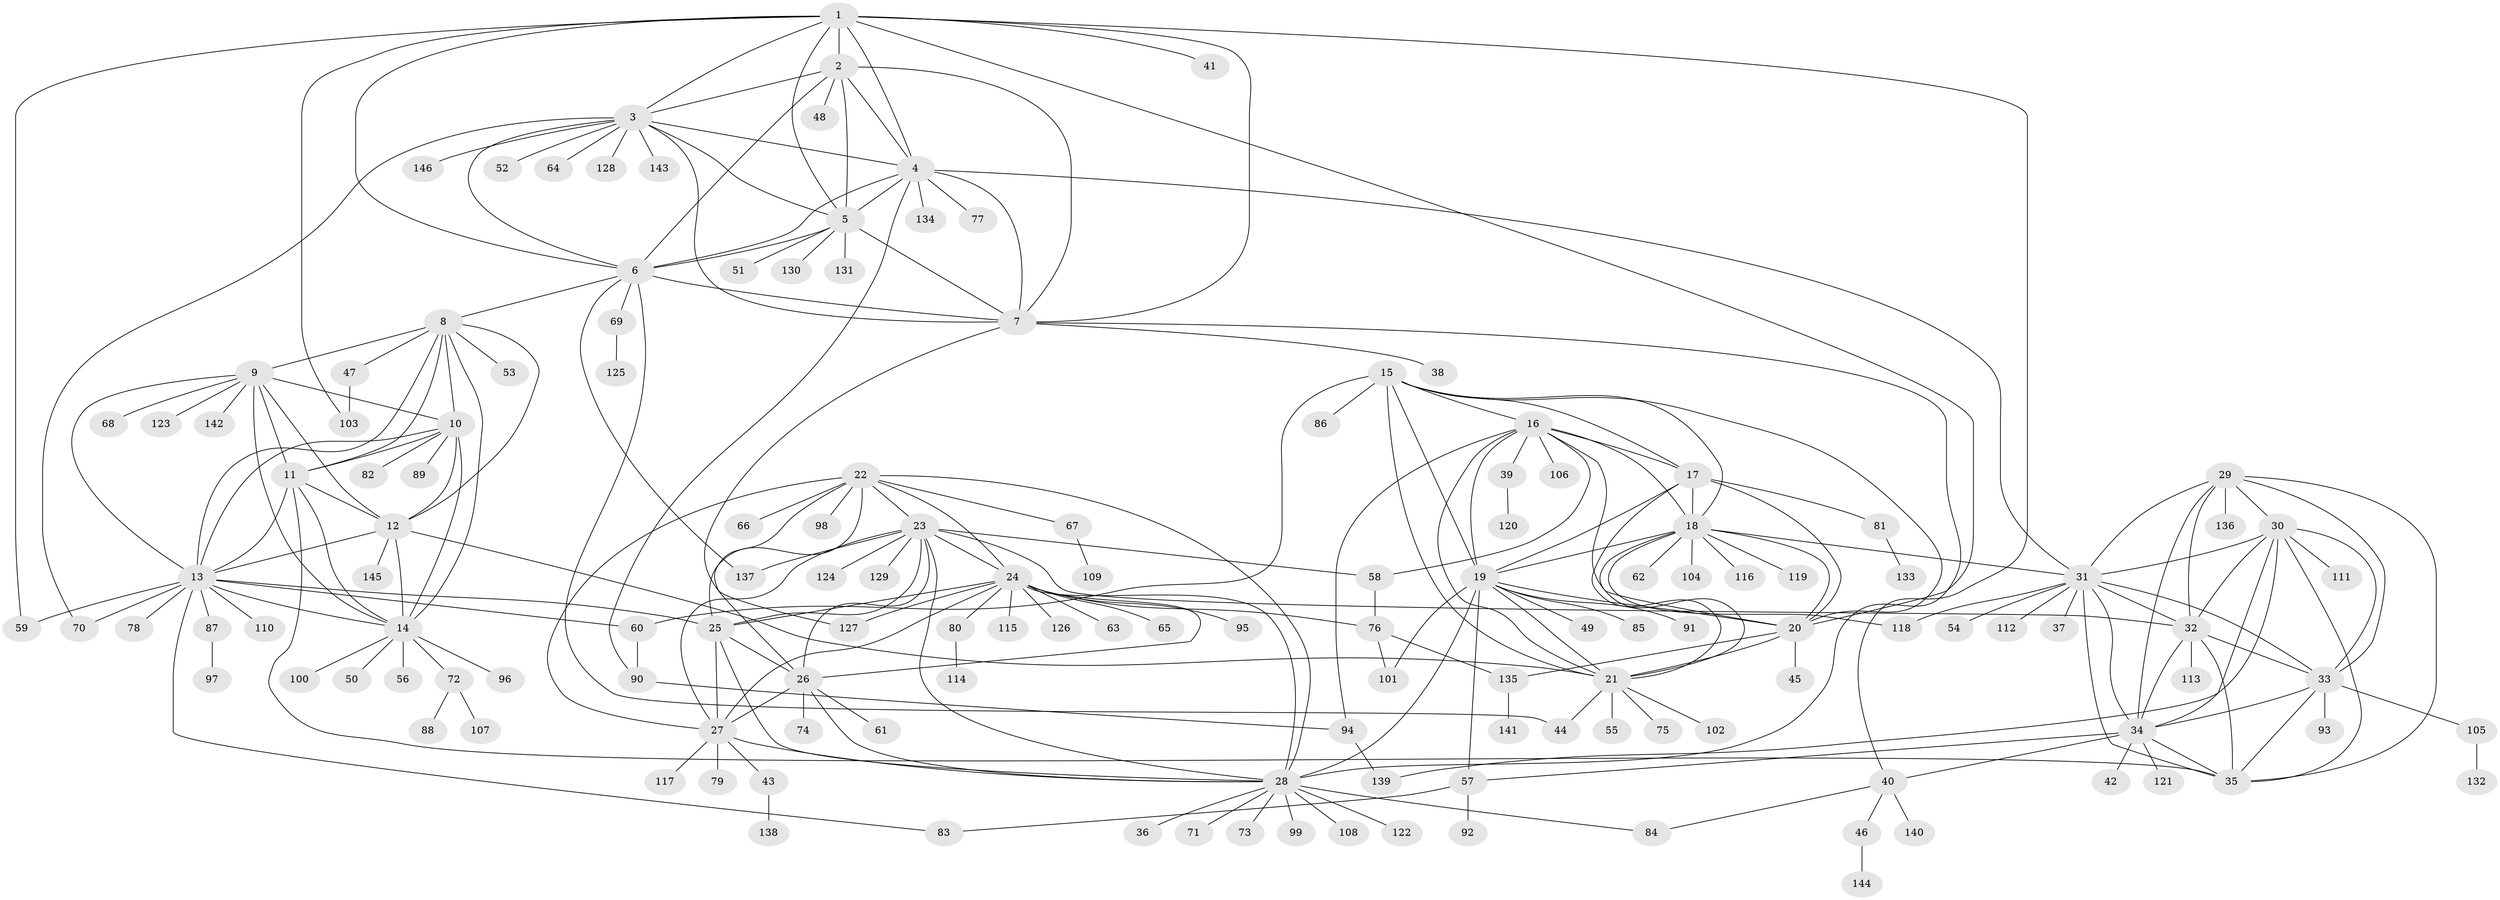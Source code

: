 // coarse degree distribution, {3: 0.09090909090909091, 4: 0.06818181818181818, 2: 0.09090909090909091, 13: 0.045454545454545456, 1: 0.5681818181818182, 5: 0.022727272727272728, 6: 0.022727272727272728, 7: 0.022727272727272728, 11: 0.022727272727272728, 14: 0.022727272727272728, 8: 0.022727272727272728}
// Generated by graph-tools (version 1.1) at 2025/37/03/04/25 23:37:39]
// undirected, 146 vertices, 245 edges
graph export_dot {
  node [color=gray90,style=filled];
  1;
  2;
  3;
  4;
  5;
  6;
  7;
  8;
  9;
  10;
  11;
  12;
  13;
  14;
  15;
  16;
  17;
  18;
  19;
  20;
  21;
  22;
  23;
  24;
  25;
  26;
  27;
  28;
  29;
  30;
  31;
  32;
  33;
  34;
  35;
  36;
  37;
  38;
  39;
  40;
  41;
  42;
  43;
  44;
  45;
  46;
  47;
  48;
  49;
  50;
  51;
  52;
  53;
  54;
  55;
  56;
  57;
  58;
  59;
  60;
  61;
  62;
  63;
  64;
  65;
  66;
  67;
  68;
  69;
  70;
  71;
  72;
  73;
  74;
  75;
  76;
  77;
  78;
  79;
  80;
  81;
  82;
  83;
  84;
  85;
  86;
  87;
  88;
  89;
  90;
  91;
  92;
  93;
  94;
  95;
  96;
  97;
  98;
  99;
  100;
  101;
  102;
  103;
  104;
  105;
  106;
  107;
  108;
  109;
  110;
  111;
  112;
  113;
  114;
  115;
  116;
  117;
  118;
  119;
  120;
  121;
  122;
  123;
  124;
  125;
  126;
  127;
  128;
  129;
  130;
  131;
  132;
  133;
  134;
  135;
  136;
  137;
  138;
  139;
  140;
  141;
  142;
  143;
  144;
  145;
  146;
  1 -- 2;
  1 -- 3;
  1 -- 4;
  1 -- 5;
  1 -- 6;
  1 -- 7;
  1 -- 20;
  1 -- 40;
  1 -- 41;
  1 -- 59;
  1 -- 103;
  2 -- 3;
  2 -- 4;
  2 -- 5;
  2 -- 6;
  2 -- 7;
  2 -- 48;
  3 -- 4;
  3 -- 5;
  3 -- 6;
  3 -- 7;
  3 -- 52;
  3 -- 64;
  3 -- 70;
  3 -- 128;
  3 -- 143;
  3 -- 146;
  4 -- 5;
  4 -- 6;
  4 -- 7;
  4 -- 31;
  4 -- 77;
  4 -- 90;
  4 -- 134;
  5 -- 6;
  5 -- 7;
  5 -- 51;
  5 -- 130;
  5 -- 131;
  6 -- 7;
  6 -- 8;
  6 -- 44;
  6 -- 69;
  6 -- 137;
  7 -- 28;
  7 -- 38;
  7 -- 127;
  8 -- 9;
  8 -- 10;
  8 -- 11;
  8 -- 12;
  8 -- 13;
  8 -- 14;
  8 -- 47;
  8 -- 53;
  9 -- 10;
  9 -- 11;
  9 -- 12;
  9 -- 13;
  9 -- 14;
  9 -- 68;
  9 -- 123;
  9 -- 142;
  10 -- 11;
  10 -- 12;
  10 -- 13;
  10 -- 14;
  10 -- 82;
  10 -- 89;
  11 -- 12;
  11 -- 13;
  11 -- 14;
  11 -- 35;
  12 -- 13;
  12 -- 14;
  12 -- 21;
  12 -- 145;
  13 -- 14;
  13 -- 25;
  13 -- 59;
  13 -- 60;
  13 -- 70;
  13 -- 78;
  13 -- 83;
  13 -- 87;
  13 -- 110;
  14 -- 50;
  14 -- 56;
  14 -- 72;
  14 -- 96;
  14 -- 100;
  15 -- 16;
  15 -- 17;
  15 -- 18;
  15 -- 19;
  15 -- 20;
  15 -- 21;
  15 -- 60;
  15 -- 86;
  16 -- 17;
  16 -- 18;
  16 -- 19;
  16 -- 20;
  16 -- 21;
  16 -- 39;
  16 -- 58;
  16 -- 94;
  16 -- 106;
  17 -- 18;
  17 -- 19;
  17 -- 20;
  17 -- 21;
  17 -- 81;
  18 -- 19;
  18 -- 20;
  18 -- 21;
  18 -- 31;
  18 -- 62;
  18 -- 104;
  18 -- 116;
  18 -- 118;
  18 -- 119;
  19 -- 20;
  19 -- 21;
  19 -- 28;
  19 -- 49;
  19 -- 57;
  19 -- 85;
  19 -- 91;
  19 -- 101;
  20 -- 21;
  20 -- 45;
  20 -- 135;
  21 -- 44;
  21 -- 55;
  21 -- 75;
  21 -- 102;
  22 -- 23;
  22 -- 24;
  22 -- 25;
  22 -- 26;
  22 -- 27;
  22 -- 28;
  22 -- 66;
  22 -- 67;
  22 -- 98;
  23 -- 24;
  23 -- 25;
  23 -- 26;
  23 -- 27;
  23 -- 28;
  23 -- 32;
  23 -- 58;
  23 -- 124;
  23 -- 129;
  23 -- 137;
  24 -- 25;
  24 -- 26;
  24 -- 27;
  24 -- 28;
  24 -- 63;
  24 -- 65;
  24 -- 76;
  24 -- 80;
  24 -- 95;
  24 -- 115;
  24 -- 126;
  24 -- 127;
  25 -- 26;
  25 -- 27;
  25 -- 28;
  26 -- 27;
  26 -- 28;
  26 -- 61;
  26 -- 74;
  27 -- 28;
  27 -- 43;
  27 -- 79;
  27 -- 117;
  28 -- 36;
  28 -- 71;
  28 -- 73;
  28 -- 84;
  28 -- 99;
  28 -- 108;
  28 -- 122;
  29 -- 30;
  29 -- 31;
  29 -- 32;
  29 -- 33;
  29 -- 34;
  29 -- 35;
  29 -- 136;
  30 -- 31;
  30 -- 32;
  30 -- 33;
  30 -- 34;
  30 -- 35;
  30 -- 111;
  30 -- 139;
  31 -- 32;
  31 -- 33;
  31 -- 34;
  31 -- 35;
  31 -- 37;
  31 -- 54;
  31 -- 112;
  31 -- 118;
  32 -- 33;
  32 -- 34;
  32 -- 35;
  32 -- 113;
  33 -- 34;
  33 -- 35;
  33 -- 93;
  33 -- 105;
  34 -- 35;
  34 -- 40;
  34 -- 42;
  34 -- 57;
  34 -- 121;
  39 -- 120;
  40 -- 46;
  40 -- 84;
  40 -- 140;
  43 -- 138;
  46 -- 144;
  47 -- 103;
  57 -- 83;
  57 -- 92;
  58 -- 76;
  60 -- 90;
  67 -- 109;
  69 -- 125;
  72 -- 88;
  72 -- 107;
  76 -- 101;
  76 -- 135;
  80 -- 114;
  81 -- 133;
  87 -- 97;
  90 -- 94;
  94 -- 139;
  105 -- 132;
  135 -- 141;
}
